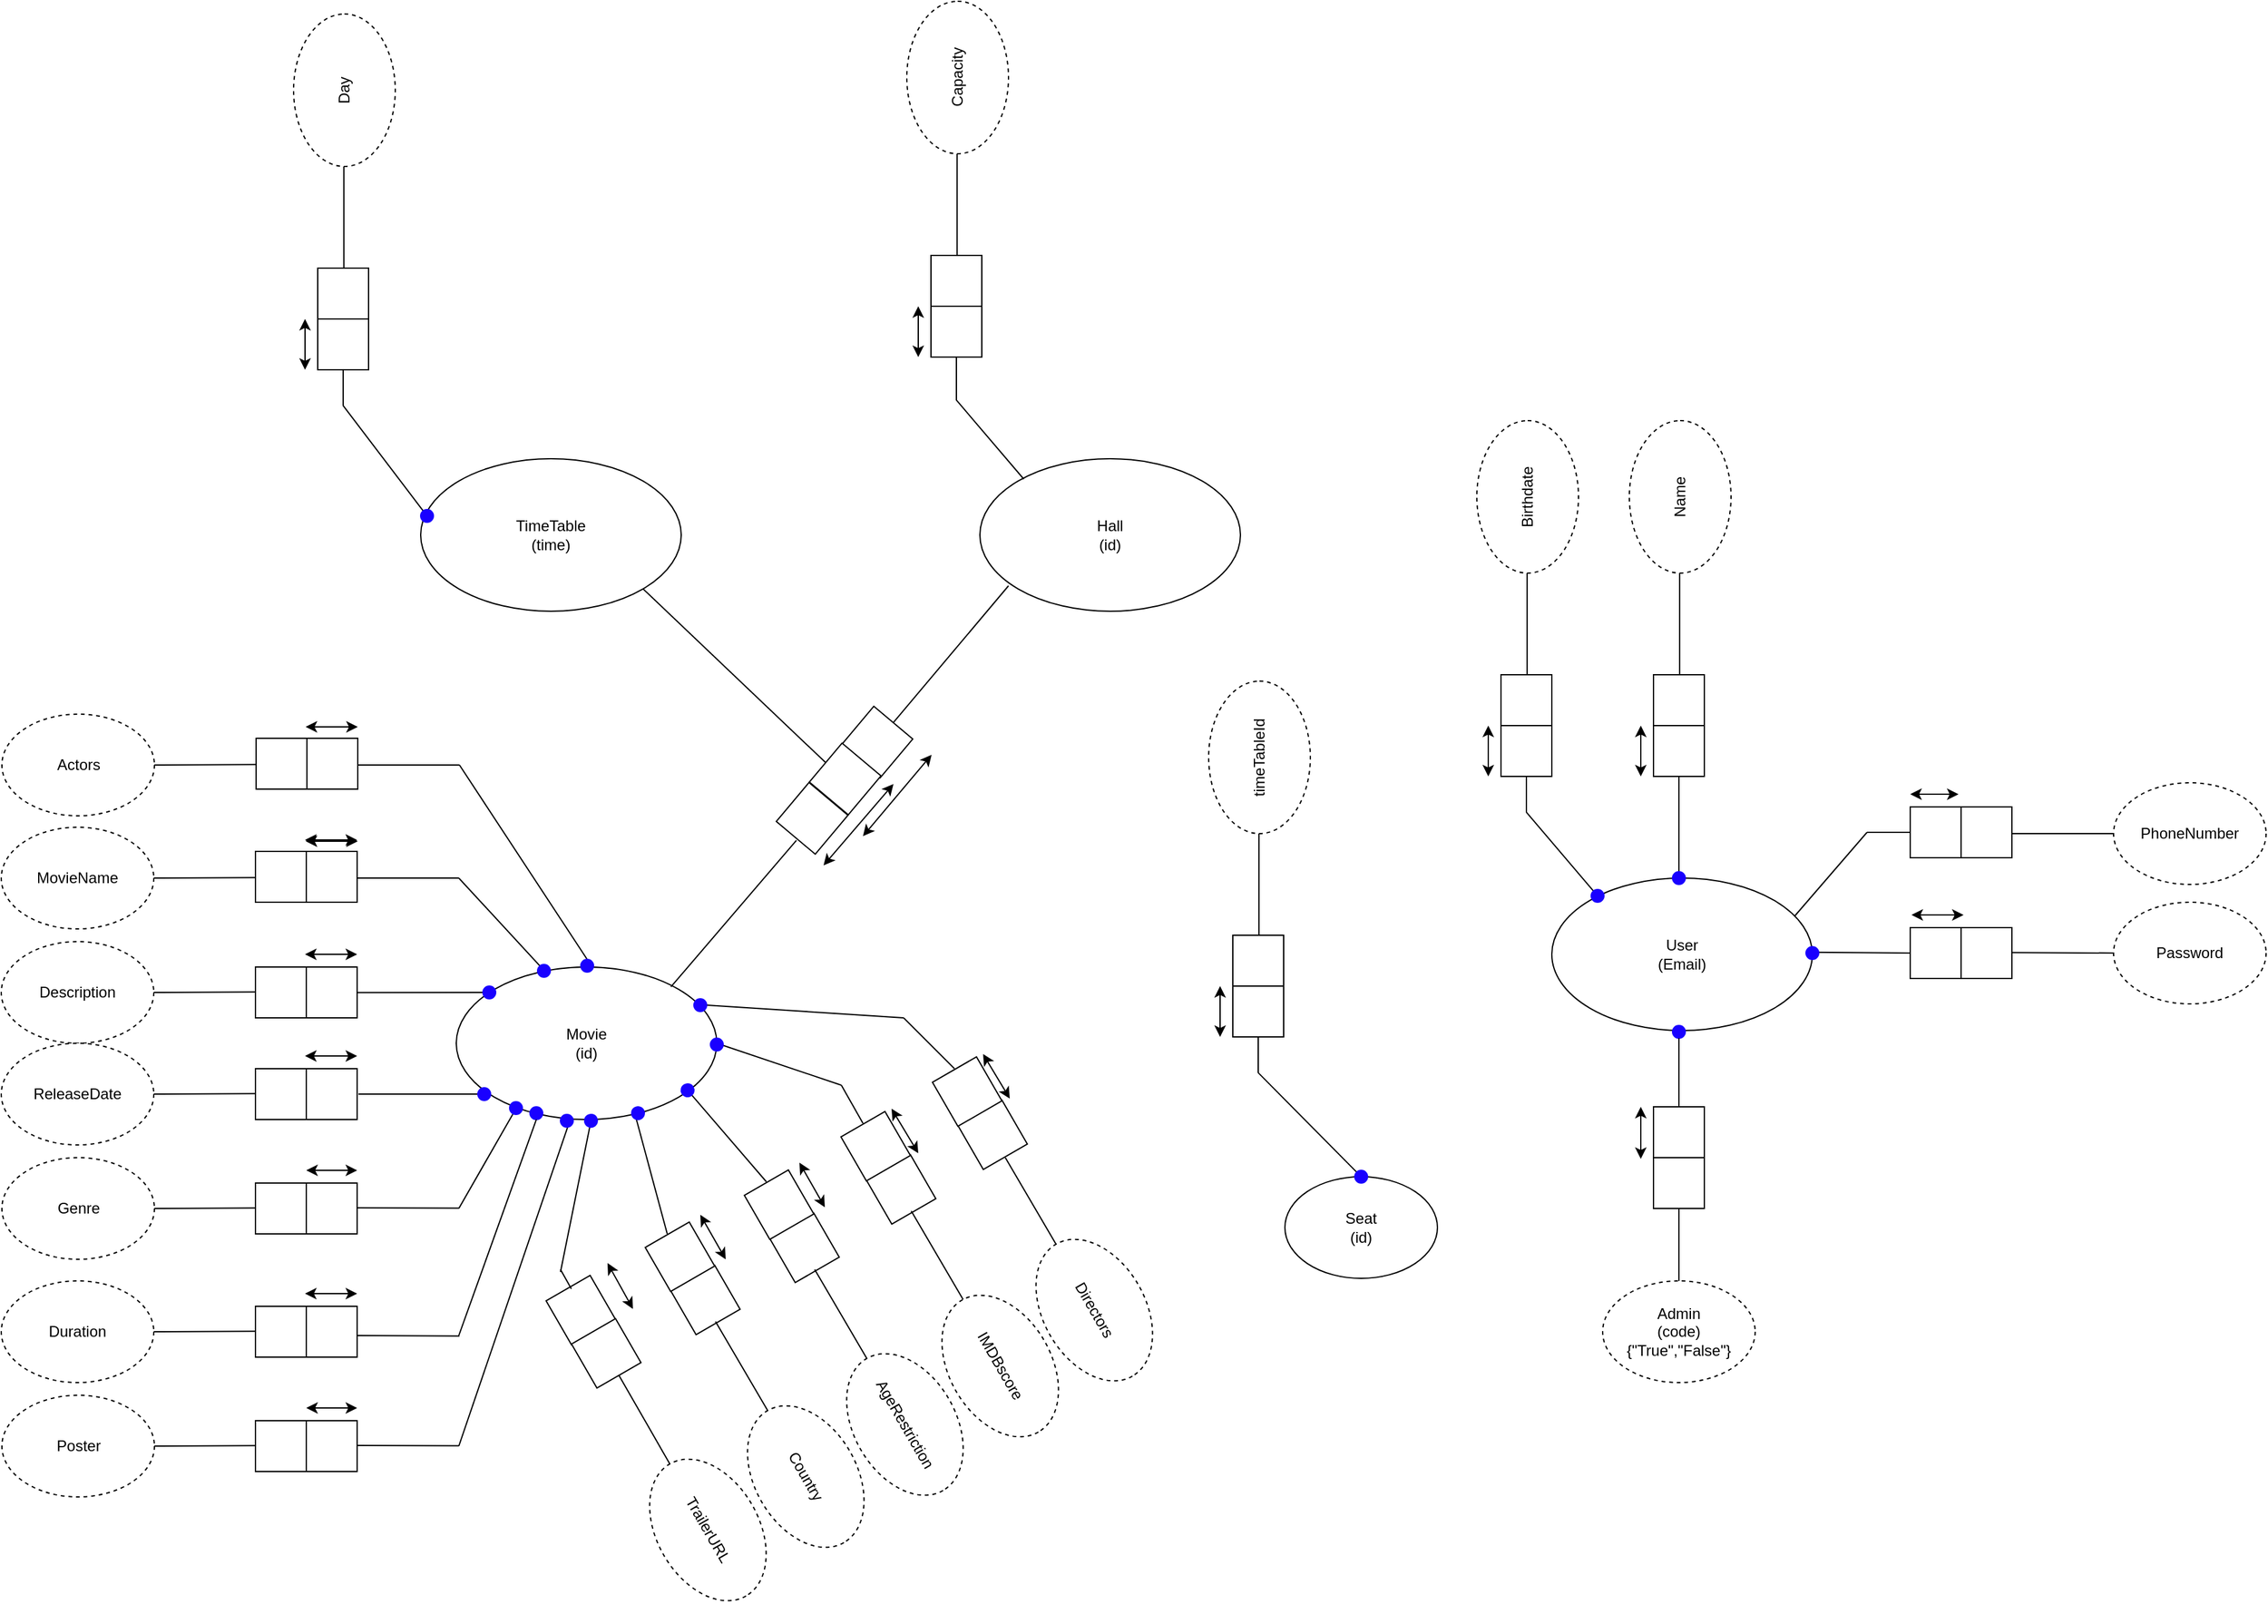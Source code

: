 <mxfile>
    <diagram id="iRuJoUfCndcfl9qR-i0W" name="Page-1">
        <mxGraphModel dx="2013" dy="2395" grid="1" gridSize="10" guides="1" tooltips="1" connect="1" arrows="1" fold="1" page="1" pageScale="1" pageWidth="827" pageHeight="1169" math="0" shadow="0">
            <root>
                <mxCell id="0"/>
                <mxCell id="1" parent="0"/>
                <mxCell id="mfv2O1PccH4M57eqfQ7O-268" value="Movie&lt;br&gt;(id)" style="ellipse;whiteSpace=wrap;html=1;" parent="1" vertex="1">
                    <mxGeometry x="128" y="440" width="205" height="120" as="geometry"/>
                </mxCell>
                <mxCell id="mfv2O1PccH4M57eqfQ7O-269" value="" style="endArrow=none;html=1;rounded=0;" parent="1" edge="1">
                    <mxGeometry width="50" height="50" relative="1" as="geometry">
                        <mxPoint x="130" y="629.81" as="sourcePoint"/>
                        <mxPoint x="50" y="629.47" as="targetPoint"/>
                    </mxGeometry>
                </mxCell>
                <mxCell id="mfv2O1PccH4M57eqfQ7O-270" value="" style="group" parent="1" vertex="1" connectable="0">
                    <mxGeometry x="-30" y="610" width="80" height="40" as="geometry"/>
                </mxCell>
                <mxCell id="mfv2O1PccH4M57eqfQ7O-271" value="" style="rounded=0;whiteSpace=wrap;html=1;" parent="mfv2O1PccH4M57eqfQ7O-270" vertex="1">
                    <mxGeometry width="40" height="40" as="geometry"/>
                </mxCell>
                <mxCell id="mfv2O1PccH4M57eqfQ7O-272" value="" style="rounded=0;whiteSpace=wrap;html=1;" parent="mfv2O1PccH4M57eqfQ7O-270" vertex="1">
                    <mxGeometry x="40" width="40" height="40" as="geometry"/>
                </mxCell>
                <mxCell id="mfv2O1PccH4M57eqfQ7O-274" value="" style="endArrow=none;html=1;rounded=0;" parent="1" edge="1">
                    <mxGeometry width="50" height="50" relative="1" as="geometry">
                        <mxPoint x="-30" y="629.58" as="sourcePoint"/>
                        <mxPoint x="-110" y="630" as="targetPoint"/>
                    </mxGeometry>
                </mxCell>
                <mxCell id="mfv2O1PccH4M57eqfQ7O-275" value="" style="endArrow=none;html=1;rounded=0;" parent="1" edge="1">
                    <mxGeometry width="50" height="50" relative="1" as="geometry">
                        <mxPoint x="130" y="370" as="sourcePoint"/>
                        <mxPoint x="50" y="370" as="targetPoint"/>
                    </mxGeometry>
                </mxCell>
                <mxCell id="mfv2O1PccH4M57eqfQ7O-276" value="" style="group" parent="1" vertex="1" connectable="0">
                    <mxGeometry x="-30" y="349" width="80" height="40" as="geometry"/>
                </mxCell>
                <mxCell id="mfv2O1PccH4M57eqfQ7O-277" value="" style="rounded=0;whiteSpace=wrap;html=1;" parent="mfv2O1PccH4M57eqfQ7O-276" vertex="1">
                    <mxGeometry width="40" height="40" as="geometry"/>
                </mxCell>
                <mxCell id="mfv2O1PccH4M57eqfQ7O-278" value="" style="rounded=0;whiteSpace=wrap;html=1;" parent="mfv2O1PccH4M57eqfQ7O-276" vertex="1">
                    <mxGeometry x="40" width="40" height="40" as="geometry"/>
                </mxCell>
                <mxCell id="mfv2O1PccH4M57eqfQ7O-279" value="MovieName" style="ellipse;whiteSpace=wrap;html=1;dashed=1;" parent="1" vertex="1">
                    <mxGeometry x="-230" y="330" width="120" height="80" as="geometry"/>
                </mxCell>
                <mxCell id="mfv2O1PccH4M57eqfQ7O-280" value="" style="endArrow=none;html=1;rounded=0;" parent="1" edge="1">
                    <mxGeometry width="50" height="50" relative="1" as="geometry">
                        <mxPoint x="-30" y="369.58" as="sourcePoint"/>
                        <mxPoint x="-110" y="370" as="targetPoint"/>
                    </mxGeometry>
                </mxCell>
                <mxCell id="mfv2O1PccH4M57eqfQ7O-281" value="" style="endArrow=none;html=1;rounded=0;startArrow=none;exitX=0.34;exitY=0.028;exitDx=0;exitDy=0;exitPerimeter=0;" parent="1" source="mfv2O1PccH4M57eqfQ7O-268" edge="1">
                    <mxGeometry width="50" height="50" relative="1" as="geometry">
                        <mxPoint x="195.725" y="451.222" as="sourcePoint"/>
                        <mxPoint x="130" y="370" as="targetPoint"/>
                    </mxGeometry>
                </mxCell>
                <mxCell id="mfv2O1PccH4M57eqfQ7O-282" value="" style="endArrow=classic;startArrow=classic;html=1;rounded=0;" parent="1" edge="1">
                    <mxGeometry width="50" height="50" relative="1" as="geometry">
                        <mxPoint x="9" y="340" as="sourcePoint"/>
                        <mxPoint x="50" y="340" as="targetPoint"/>
                    </mxGeometry>
                </mxCell>
                <mxCell id="mfv2O1PccH4M57eqfQ7O-283" value="" style="endArrow=classic;startArrow=classic;html=1;rounded=0;" parent="1" edge="1">
                    <mxGeometry width="50" height="50" relative="1" as="geometry">
                        <mxPoint x="10" y="600" as="sourcePoint"/>
                        <mxPoint x="50" y="600" as="targetPoint"/>
                    </mxGeometry>
                </mxCell>
                <mxCell id="mfv2O1PccH4M57eqfQ7O-324" value="" style="endArrow=none;html=1;rounded=0;entryX=0.228;entryY=0.932;entryDx=0;entryDy=0;entryPerimeter=0;" parent="1" target="mfv2O1PccH4M57eqfQ7O-268" edge="1">
                    <mxGeometry width="50" height="50" relative="1" as="geometry">
                        <mxPoint x="130" y="630" as="sourcePoint"/>
                        <mxPoint x="164" y="570" as="targetPoint"/>
                    </mxGeometry>
                </mxCell>
                <mxCell id="mfv2O1PccH4M57eqfQ7O-325" value="" style="ellipse;whiteSpace=wrap;html=1;fillColor=#1900FF;strokeColor=#1900FF;" parent="1" vertex="1">
                    <mxGeometry x="170" y="546" width="10" height="10" as="geometry"/>
                </mxCell>
                <mxCell id="mfv2O1PccH4M57eqfQ7O-326" value="" style="ellipse;whiteSpace=wrap;html=1;fillColor=#1900FF;strokeColor=#1900FF;" parent="1" vertex="1">
                    <mxGeometry x="192" y="438" width="10" height="10" as="geometry"/>
                </mxCell>
                <mxCell id="mfv2O1PccH4M57eqfQ7O-345" value="" style="group" parent="1" vertex="1" connectable="0">
                    <mxGeometry x="-30" y="440" width="80" height="40" as="geometry"/>
                </mxCell>
                <mxCell id="mfv2O1PccH4M57eqfQ7O-346" value="" style="rounded=0;whiteSpace=wrap;html=1;" parent="mfv2O1PccH4M57eqfQ7O-345" vertex="1">
                    <mxGeometry width="40" height="40" as="geometry"/>
                </mxCell>
                <mxCell id="mfv2O1PccH4M57eqfQ7O-347" value="" style="rounded=0;whiteSpace=wrap;html=1;" parent="mfv2O1PccH4M57eqfQ7O-345" vertex="1">
                    <mxGeometry x="40" width="40" height="40" as="geometry"/>
                </mxCell>
                <mxCell id="mfv2O1PccH4M57eqfQ7O-348" value="Description" style="ellipse;whiteSpace=wrap;html=1;dashed=1;" parent="1" vertex="1">
                    <mxGeometry x="-230" y="420" width="120" height="80" as="geometry"/>
                </mxCell>
                <mxCell id="mfv2O1PccH4M57eqfQ7O-349" value="" style="endArrow=none;html=1;rounded=0;" parent="1" edge="1">
                    <mxGeometry width="50" height="50" relative="1" as="geometry">
                        <mxPoint x="-30" y="459.58" as="sourcePoint"/>
                        <mxPoint x="-110" y="460" as="targetPoint"/>
                    </mxGeometry>
                </mxCell>
                <mxCell id="mfv2O1PccH4M57eqfQ7O-350" value="" style="endArrow=none;html=1;rounded=0;startArrow=none;" parent="1" edge="1">
                    <mxGeometry width="50" height="50" relative="1" as="geometry">
                        <mxPoint x="155" y="460" as="sourcePoint"/>
                        <mxPoint x="50" y="460.16" as="targetPoint"/>
                    </mxGeometry>
                </mxCell>
                <mxCell id="mfv2O1PccH4M57eqfQ7O-351" value="" style="endArrow=classic;startArrow=classic;html=1;rounded=0;" parent="1" edge="1">
                    <mxGeometry width="50" height="50" relative="1" as="geometry">
                        <mxPoint x="9" y="430" as="sourcePoint"/>
                        <mxPoint x="50" y="430" as="targetPoint"/>
                    </mxGeometry>
                </mxCell>
                <mxCell id="mfv2O1PccH4M57eqfQ7O-352" value="" style="ellipse;whiteSpace=wrap;html=1;fillColor=#1900FF;strokeColor=#1900FF;" parent="1" vertex="1">
                    <mxGeometry x="149" y="455" width="10" height="10" as="geometry"/>
                </mxCell>
                <mxCell id="mfv2O1PccH4M57eqfQ7O-353" value="" style="endArrow=none;html=1;rounded=0;exitX=0.111;exitY=0.833;exitDx=0;exitDy=0;exitPerimeter=0;" parent="1" source="mfv2O1PccH4M57eqfQ7O-268" edge="1">
                    <mxGeometry width="50" height="50" relative="1" as="geometry">
                        <mxPoint x="130" y="540" as="sourcePoint"/>
                        <mxPoint x="51" y="540" as="targetPoint"/>
                    </mxGeometry>
                </mxCell>
                <mxCell id="mfv2O1PccH4M57eqfQ7O-354" value="" style="group" parent="1" vertex="1" connectable="0">
                    <mxGeometry x="-30" y="520" width="80" height="40" as="geometry"/>
                </mxCell>
                <mxCell id="mfv2O1PccH4M57eqfQ7O-355" value="" style="rounded=0;whiteSpace=wrap;html=1;" parent="mfv2O1PccH4M57eqfQ7O-354" vertex="1">
                    <mxGeometry width="40" height="40" as="geometry"/>
                </mxCell>
                <mxCell id="mfv2O1PccH4M57eqfQ7O-356" value="" style="rounded=0;whiteSpace=wrap;html=1;" parent="mfv2O1PccH4M57eqfQ7O-354" vertex="1">
                    <mxGeometry x="40" width="40" height="40" as="geometry"/>
                </mxCell>
                <mxCell id="mfv2O1PccH4M57eqfQ7O-357" value="ReleaseDate" style="ellipse;whiteSpace=wrap;html=1;dashed=1;" parent="1" vertex="1">
                    <mxGeometry x="-230" y="500" width="120" height="80" as="geometry"/>
                </mxCell>
                <mxCell id="mfv2O1PccH4M57eqfQ7O-358" value="" style="endArrow=none;html=1;rounded=0;" parent="1" edge="1">
                    <mxGeometry width="50" height="50" relative="1" as="geometry">
                        <mxPoint x="-30" y="539.58" as="sourcePoint"/>
                        <mxPoint x="-110" y="540" as="targetPoint"/>
                    </mxGeometry>
                </mxCell>
                <mxCell id="mfv2O1PccH4M57eqfQ7O-360" value="" style="endArrow=classic;startArrow=classic;html=1;rounded=0;" parent="1" edge="1">
                    <mxGeometry width="50" height="50" relative="1" as="geometry">
                        <mxPoint x="9" y="510" as="sourcePoint"/>
                        <mxPoint x="50" y="510" as="targetPoint"/>
                    </mxGeometry>
                </mxCell>
                <mxCell id="mfv2O1PccH4M57eqfQ7O-361" value="" style="ellipse;whiteSpace=wrap;html=1;fillColor=#1900FF;strokeColor=#1900FF;" parent="1" vertex="1">
                    <mxGeometry x="145" y="535" width="10" height="10" as="geometry"/>
                </mxCell>
                <mxCell id="mfv2O1PccH4M57eqfQ7O-370" value="" style="group;rotation=-300;" parent="1" vertex="1" connectable="0">
                    <mxGeometry x="196" y="707" width="80" height="40" as="geometry"/>
                </mxCell>
                <mxCell id="mfv2O1PccH4M57eqfQ7O-371" value="" style="rounded=0;whiteSpace=wrap;html=1;rotation=-300;" parent="mfv2O1PccH4M57eqfQ7O-370" vertex="1">
                    <mxGeometry x="10" y="-17" width="40" height="40" as="geometry"/>
                </mxCell>
                <mxCell id="mfv2O1PccH4M57eqfQ7O-372" value="" style="rounded=0;whiteSpace=wrap;html=1;rotation=-300;" parent="mfv2O1PccH4M57eqfQ7O-370" vertex="1">
                    <mxGeometry x="30" y="17" width="40" height="40" as="geometry"/>
                </mxCell>
                <mxCell id="mfv2O1PccH4M57eqfQ7O-373" value="" style="group;rotation=-120;" parent="1" vertex="1" connectable="0">
                    <mxGeometry x="274" y="665" width="80" height="40" as="geometry"/>
                </mxCell>
                <mxCell id="mfv2O1PccH4M57eqfQ7O-374" value="" style="rounded=0;whiteSpace=wrap;html=1;rotation=-120;" parent="mfv2O1PccH4M57eqfQ7O-373" vertex="1">
                    <mxGeometry x="30" y="17" width="40" height="40" as="geometry"/>
                </mxCell>
                <mxCell id="mfv2O1PccH4M57eqfQ7O-375" value="" style="rounded=0;whiteSpace=wrap;html=1;rotation=-120;" parent="mfv2O1PccH4M57eqfQ7O-373" vertex="1">
                    <mxGeometry x="10" y="-17" width="40" height="40" as="geometry"/>
                </mxCell>
                <mxCell id="mfv2O1PccH4M57eqfQ7O-376" value="Country" style="ellipse;whiteSpace=wrap;html=1;dashed=1;rotation=-300;" parent="1" vertex="1">
                    <mxGeometry x="343" y="801" width="120" height="80" as="geometry"/>
                </mxCell>
                <mxCell id="mfv2O1PccH4M57eqfQ7O-377" value="TrailerURL" style="ellipse;whiteSpace=wrap;html=1;dashed=1;rotation=-300;" parent="1" vertex="1">
                    <mxGeometry x="266" y="843" width="120" height="80" as="geometry"/>
                </mxCell>
                <mxCell id="mfv2O1PccH4M57eqfQ7O-378" value="" style="endArrow=none;html=1;rounded=0;entryX=0;entryY=0.5;entryDx=0;entryDy=0;exitX=1;exitY=0.5;exitDx=0;exitDy=0;" parent="1" source="mfv2O1PccH4M57eqfQ7O-372" target="mfv2O1PccH4M57eqfQ7O-377" edge="1">
                    <mxGeometry width="50" height="50" relative="1" as="geometry">
                        <mxPoint x="264" y="756" as="sourcePoint"/>
                        <mxPoint x="246" y="824" as="targetPoint"/>
                    </mxGeometry>
                </mxCell>
                <mxCell id="mfv2O1PccH4M57eqfQ7O-379" value="" style="endArrow=none;html=1;rounded=0;entryX=0;entryY=0.5;entryDx=0;entryDy=0;exitX=1;exitY=0.5;exitDx=0;exitDy=0;" parent="1" edge="1">
                    <mxGeometry width="50" height="50" relative="1" as="geometry">
                        <mxPoint x="332" y="719" as="sourcePoint"/>
                        <mxPoint x="373" y="789" as="targetPoint"/>
                    </mxGeometry>
                </mxCell>
                <mxCell id="mfv2O1PccH4M57eqfQ7O-380" value="" style="group;rotation=-300;" parent="1" vertex="1" connectable="0">
                    <mxGeometry x="227" y="708" width="80" as="geometry"/>
                </mxCell>
                <mxCell id="mfv2O1PccH4M57eqfQ7O-381" value="" style="endArrow=classic;startArrow=classic;html=1;rounded=0;" parent="mfv2O1PccH4M57eqfQ7O-380" edge="1">
                    <mxGeometry width="50" height="50" relative="1" as="geometry">
                        <mxPoint x="20" y="-35" as="sourcePoint"/>
                        <mxPoint x="40" y="1" as="targetPoint"/>
                    </mxGeometry>
                </mxCell>
                <mxCell id="mfv2O1PccH4M57eqfQ7O-382" value="" style="endArrow=classic;startArrow=classic;html=1;rounded=0;" parent="1" edge="1">
                    <mxGeometry width="50" height="50" relative="1" as="geometry">
                        <mxPoint x="320" y="635" as="sourcePoint"/>
                        <mxPoint x="340" y="670" as="targetPoint"/>
                    </mxGeometry>
                </mxCell>
                <mxCell id="mfv2O1PccH4M57eqfQ7O-383" value="" style="group;rotation=-120;" parent="1" vertex="1" connectable="0">
                    <mxGeometry x="428" y="578" width="80" height="40" as="geometry"/>
                </mxCell>
                <mxCell id="mfv2O1PccH4M57eqfQ7O-384" value="" style="rounded=0;whiteSpace=wrap;html=1;rotation=-120;" parent="mfv2O1PccH4M57eqfQ7O-383" vertex="1">
                    <mxGeometry x="30" y="17" width="40" height="40" as="geometry"/>
                </mxCell>
                <mxCell id="mfv2O1PccH4M57eqfQ7O-385" value="" style="rounded=0;whiteSpace=wrap;html=1;rotation=-120;" parent="mfv2O1PccH4M57eqfQ7O-383" vertex="1">
                    <mxGeometry x="10" y="-17" width="40" height="40" as="geometry"/>
                </mxCell>
                <mxCell id="mfv2O1PccH4M57eqfQ7O-386" value="" style="endArrow=none;html=1;rounded=0;entryX=0;entryY=0.5;entryDx=0;entryDy=0;exitX=1;exitY=0.5;exitDx=0;exitDy=0;" parent="1" edge="1">
                    <mxGeometry width="50" height="50" relative="1" as="geometry">
                        <mxPoint x="486" y="632" as="sourcePoint"/>
                        <mxPoint x="527" y="702" as="targetPoint"/>
                    </mxGeometry>
                </mxCell>
                <mxCell id="mfv2O1PccH4M57eqfQ7O-387" value="" style="endArrow=classic;startArrow=classic;html=1;rounded=0;" parent="1" edge="1">
                    <mxGeometry width="50" height="50" relative="1" as="geometry">
                        <mxPoint x="470.5" y="551.5" as="sourcePoint"/>
                        <mxPoint x="491.5" y="586.5" as="targetPoint"/>
                    </mxGeometry>
                </mxCell>
                <mxCell id="mfv2O1PccH4M57eqfQ7O-388" value="IMDBscore" style="ellipse;whiteSpace=wrap;html=1;rotation=-300;dashed=1;" parent="1" vertex="1">
                    <mxGeometry x="496" y="714" width="120" height="80" as="geometry"/>
                </mxCell>
                <mxCell id="mfv2O1PccH4M57eqfQ7O-389" value="" style="endArrow=none;html=1;rounded=0;exitX=1;exitY=0;exitDx=0;exitDy=0;" parent="1" source="mfv2O1PccH4M57eqfQ7O-390" edge="1">
                    <mxGeometry width="50" height="50" relative="1" as="geometry">
                        <mxPoint x="246" y="569" as="sourcePoint"/>
                        <mxPoint x="294" y="650" as="targetPoint"/>
                    </mxGeometry>
                </mxCell>
                <mxCell id="mfv2O1PccH4M57eqfQ7O-390" value="" style="ellipse;whiteSpace=wrap;html=1;fillColor=#1900FF;strokeColor=#1900FF;rotation=-210;" parent="1" vertex="1">
                    <mxGeometry x="266" y="550" width="10" height="10" as="geometry"/>
                </mxCell>
                <mxCell id="mfv2O1PccH4M57eqfQ7O-395" value="" style="endArrow=none;html=1;rounded=0;startArrow=none;" parent="1" edge="1">
                    <mxGeometry width="50" height="50" relative="1" as="geometry">
                        <mxPoint x="234" y="561" as="sourcePoint"/>
                        <mxPoint x="210" y="680" as="targetPoint"/>
                    </mxGeometry>
                </mxCell>
                <mxCell id="mfv2O1PccH4M57eqfQ7O-396" value="" style="endArrow=none;html=1;rounded=0;" parent="1" edge="1">
                    <mxGeometry width="50" height="50" relative="1" as="geometry">
                        <mxPoint x="210" y="678" as="sourcePoint"/>
                        <mxPoint x="218.547" y="693.234" as="targetPoint"/>
                    </mxGeometry>
                </mxCell>
                <mxCell id="mfv2O1PccH4M57eqfQ7O-397" value="" style="ellipse;whiteSpace=wrap;html=1;fillColor=#1900FF;strokeColor=#1900FF;rotation=-210;" parent="1" vertex="1">
                    <mxGeometry x="229" y="556" width="10" height="10" as="geometry"/>
                </mxCell>
                <mxCell id="mfv2O1PccH4M57eqfQ7O-392" value="" style="endArrow=none;html=1;rounded=0;startArrow=none;exitX=1;exitY=0.5;exitDx=0;exitDy=0;" parent="1" source="mfv2O1PccH4M57eqfQ7O-268" edge="1">
                    <mxGeometry width="50" height="50" relative="1" as="geometry">
                        <mxPoint x="341.18" y="500.64" as="sourcePoint"/>
                        <mxPoint x="431" y="533" as="targetPoint"/>
                    </mxGeometry>
                </mxCell>
                <mxCell id="mfv2O1PccH4M57eqfQ7O-393" value="" style="endArrow=none;html=1;rounded=0;" parent="1" edge="1">
                    <mxGeometry width="50" height="50" relative="1" as="geometry">
                        <mxPoint x="431" y="533" as="sourcePoint"/>
                        <mxPoint x="448" y="563" as="targetPoint"/>
                    </mxGeometry>
                </mxCell>
                <mxCell id="mfv2O1PccH4M57eqfQ7O-289" value="" style="ellipse;whiteSpace=wrap;html=1;fillColor=#1900FF;strokeColor=#1900FF;rotation=-180;" parent="1" vertex="1">
                    <mxGeometry x="328" y="496" width="10" height="10" as="geometry"/>
                </mxCell>
                <mxCell id="mfv2O1PccH4M57eqfQ7O-401" value="" style="group;rotation=-120;" parent="1" vertex="1" connectable="0">
                    <mxGeometry x="352" y="624" width="80" height="40" as="geometry"/>
                </mxCell>
                <mxCell id="mfv2O1PccH4M57eqfQ7O-402" value="" style="rounded=0;whiteSpace=wrap;html=1;rotation=-120;" parent="mfv2O1PccH4M57eqfQ7O-401" vertex="1">
                    <mxGeometry x="30" y="17" width="40" height="40" as="geometry"/>
                </mxCell>
                <mxCell id="mfv2O1PccH4M57eqfQ7O-403" value="" style="rounded=0;whiteSpace=wrap;html=1;rotation=-120;" parent="mfv2O1PccH4M57eqfQ7O-401" vertex="1">
                    <mxGeometry x="10" y="-17" width="40" height="40" as="geometry"/>
                </mxCell>
                <mxCell id="mfv2O1PccH4M57eqfQ7O-404" value="AgeRestriction" style="ellipse;whiteSpace=wrap;html=1;dashed=1;rotation=-300;" parent="1" vertex="1">
                    <mxGeometry x="421" y="760" width="120" height="80" as="geometry"/>
                </mxCell>
                <mxCell id="mfv2O1PccH4M57eqfQ7O-405" value="" style="endArrow=none;html=1;rounded=0;entryX=0;entryY=0.5;entryDx=0;entryDy=0;exitX=1;exitY=0.5;exitDx=0;exitDy=0;" parent="1" edge="1">
                    <mxGeometry width="50" height="50" relative="1" as="geometry">
                        <mxPoint x="410" y="678" as="sourcePoint"/>
                        <mxPoint x="451" y="748" as="targetPoint"/>
                    </mxGeometry>
                </mxCell>
                <mxCell id="mfv2O1PccH4M57eqfQ7O-406" value="" style="endArrow=classic;startArrow=classic;html=1;rounded=0;" parent="1" edge="1">
                    <mxGeometry width="50" height="50" relative="1" as="geometry">
                        <mxPoint x="398" y="594" as="sourcePoint"/>
                        <mxPoint x="418" y="629" as="targetPoint"/>
                    </mxGeometry>
                </mxCell>
                <mxCell id="mfv2O1PccH4M57eqfQ7O-407" value="" style="endArrow=none;html=1;rounded=0;exitX=0.89;exitY=0.812;exitDx=0;exitDy=0;exitPerimeter=0;" parent="1" source="mfv2O1PccH4M57eqfQ7O-268" edge="1">
                    <mxGeometry width="50" height="50" relative="1" as="geometry">
                        <mxPoint x="324" y="528" as="sourcePoint"/>
                        <mxPoint x="372" y="609" as="targetPoint"/>
                    </mxGeometry>
                </mxCell>
                <mxCell id="mfv2O1PccH4M57eqfQ7O-408" value="" style="ellipse;whiteSpace=wrap;html=1;fillColor=#1900FF;strokeColor=#1900FF;rotation=-210;" parent="1" vertex="1">
                    <mxGeometry x="305" y="532" width="10" height="10" as="geometry"/>
                </mxCell>
                <mxCell id="mfv2O1PccH4M57eqfQ7O-420" value="TimeTable&lt;br&gt;(time)" style="ellipse;whiteSpace=wrap;html=1;" parent="1" vertex="1">
                    <mxGeometry x="100" y="40" width="205" height="120" as="geometry"/>
                </mxCell>
                <mxCell id="mfv2O1PccH4M57eqfQ7O-421" value="Hall&lt;br&gt;(id)" style="ellipse;whiteSpace=wrap;html=1;" parent="1" vertex="1">
                    <mxGeometry x="540" y="40" width="205" height="120" as="geometry"/>
                </mxCell>
                <mxCell id="38" value="User&lt;br&gt;(Email)" style="ellipse;whiteSpace=wrap;html=1;" parent="1" vertex="1">
                    <mxGeometry x="990" y="370" width="205" height="120" as="geometry"/>
                </mxCell>
                <mxCell id="39" value="" style="endArrow=none;html=1;rounded=0;entryX=0;entryY=0.5;entryDx=0;entryDy=0;" parent="1" target="41" edge="1">
                    <mxGeometry width="50" height="50" relative="1" as="geometry">
                        <mxPoint x="1195" y="428.41" as="sourcePoint"/>
                        <mxPoint x="1256" y="428.41" as="targetPoint"/>
                    </mxGeometry>
                </mxCell>
                <mxCell id="40" value="" style="group" parent="1" vertex="1" connectable="0">
                    <mxGeometry x="1272" y="409" width="80" height="40" as="geometry"/>
                </mxCell>
                <mxCell id="41" value="" style="rounded=0;whiteSpace=wrap;html=1;" parent="40" vertex="1">
                    <mxGeometry width="40" height="40" as="geometry"/>
                </mxCell>
                <mxCell id="42" value="" style="rounded=0;whiteSpace=wrap;html=1;" parent="40" vertex="1">
                    <mxGeometry x="40" width="40" height="40" as="geometry"/>
                </mxCell>
                <mxCell id="43" value="Password" style="ellipse;whiteSpace=wrap;html=1;dashed=1;" parent="1" vertex="1">
                    <mxGeometry x="1432" y="389" width="120" height="80" as="geometry"/>
                </mxCell>
                <mxCell id="44" value="" style="endArrow=none;html=1;rounded=0;" parent="1" edge="1">
                    <mxGeometry width="50" height="50" relative="1" as="geometry">
                        <mxPoint x="1352.0" y="428.58" as="sourcePoint"/>
                        <mxPoint x="1432.0" y="429" as="targetPoint"/>
                    </mxGeometry>
                </mxCell>
                <mxCell id="59" value="" style="endArrow=classic;startArrow=classic;html=1;rounded=0;" parent="1" edge="1">
                    <mxGeometry width="50" height="50" relative="1" as="geometry">
                        <mxPoint x="1273" y="399" as="sourcePoint"/>
                        <mxPoint x="1314" y="399" as="targetPoint"/>
                    </mxGeometry>
                </mxCell>
                <mxCell id="65" value="" style="ellipse;whiteSpace=wrap;html=1;fillColor=#1900FF;strokeColor=#1900FF;" parent="1" vertex="1">
                    <mxGeometry x="1190" y="424" width="10" height="10" as="geometry"/>
                </mxCell>
                <mxCell id="66" value="" style="group;rotation=-270;" parent="1" vertex="1" connectable="0">
                    <mxGeometry x="1050" y="570" width="80" height="40" as="geometry"/>
                </mxCell>
                <mxCell id="67" value="" style="rounded=0;whiteSpace=wrap;html=1;rotation=-270;" parent="66" vertex="1">
                    <mxGeometry x="20" y="-20" width="40" height="40" as="geometry"/>
                </mxCell>
                <mxCell id="68" value="" style="rounded=0;whiteSpace=wrap;html=1;rotation=-270;" parent="66" vertex="1">
                    <mxGeometry x="20" y="20" width="40" height="40" as="geometry"/>
                </mxCell>
                <mxCell id="69" value="" style="endArrow=none;html=1;rounded=0;entryX=1;entryY=0.5;entryDx=0;entryDy=0;" parent="1" target="68" edge="1">
                    <mxGeometry width="50" height="50" relative="1" as="geometry">
                        <mxPoint x="1090" y="690" as="sourcePoint"/>
                        <mxPoint x="1089.67" y="661" as="targetPoint"/>
                    </mxGeometry>
                </mxCell>
                <mxCell id="70" value="" style="endArrow=none;html=1;rounded=0;startArrow=none;" parent="1" source="146" edge="1">
                    <mxGeometry width="50" height="50" relative="1" as="geometry">
                        <mxPoint x="1090" y="550" as="sourcePoint"/>
                        <mxPoint x="1090" y="491" as="targetPoint"/>
                    </mxGeometry>
                </mxCell>
                <mxCell id="98" value="" style="endArrow=classic;startArrow=classic;html=1;rounded=0;" parent="1" edge="1">
                    <mxGeometry width="50" height="50" relative="1" as="geometry">
                        <mxPoint x="1060" y="591" as="sourcePoint"/>
                        <mxPoint x="1060" y="550" as="targetPoint"/>
                    </mxGeometry>
                </mxCell>
                <mxCell id="131" value="" style="group" parent="1" vertex="1" connectable="0">
                    <mxGeometry x="1181" y="295" width="371" height="105" as="geometry"/>
                </mxCell>
                <mxCell id="122" value="" style="group;rotation=180;" parent="131" vertex="1" connectable="0">
                    <mxGeometry x="91" y="19" width="80" height="40" as="geometry"/>
                </mxCell>
                <mxCell id="123" value="" style="rounded=0;whiteSpace=wrap;html=1;rotation=180;" parent="122" vertex="1">
                    <mxGeometry x="40" width="40" height="40" as="geometry"/>
                </mxCell>
                <mxCell id="124" value="" style="rounded=0;whiteSpace=wrap;html=1;rotation=180;" parent="122" vertex="1">
                    <mxGeometry width="40" height="40" as="geometry"/>
                </mxCell>
                <mxCell id="125" value="" style="endArrow=none;html=1;rounded=0;entryX=0;entryY=0.5;entryDx=0;entryDy=0;exitX=1;exitY=0.5;exitDx=0;exitDy=0;" parent="131" edge="1">
                    <mxGeometry width="50" height="50" relative="1" as="geometry">
                        <mxPoint x="171" y="40" as="sourcePoint"/>
                        <mxPoint x="251" y="40" as="targetPoint"/>
                    </mxGeometry>
                </mxCell>
                <mxCell id="126" value="" style="endArrow=classic;startArrow=classic;html=1;rounded=0;" parent="131" edge="1">
                    <mxGeometry width="50" height="50" relative="1" as="geometry">
                        <mxPoint x="91" y="9" as="sourcePoint"/>
                        <mxPoint x="129" y="9" as="targetPoint"/>
                    </mxGeometry>
                </mxCell>
                <mxCell id="127" value="PhoneNumber" style="ellipse;whiteSpace=wrap;html=1;rotation=0;dashed=1;" parent="131" vertex="1">
                    <mxGeometry x="251" width="120" height="80" as="geometry"/>
                </mxCell>
                <mxCell id="128" value="" style="endArrow=none;html=1;rounded=0;startArrow=none;endSize=0;" parent="131" edge="1">
                    <mxGeometry width="50" height="50" relative="1" as="geometry">
                        <mxPoint y="105" as="sourcePoint"/>
                        <mxPoint x="57" y="39" as="targetPoint"/>
                    </mxGeometry>
                </mxCell>
                <mxCell id="129" value="" style="endArrow=none;html=1;rounded=0;" parent="131" edge="1">
                    <mxGeometry width="50" height="50" relative="1" as="geometry">
                        <mxPoint x="57" y="39" as="sourcePoint"/>
                        <mxPoint x="91" y="39" as="targetPoint"/>
                    </mxGeometry>
                </mxCell>
                <mxCell id="48" value="" style="group;rotation=90;" parent="1" vertex="1" connectable="0">
                    <mxGeometry x="1050" y="230" width="80" height="40" as="geometry"/>
                </mxCell>
                <mxCell id="49" value="" style="rounded=0;whiteSpace=wrap;html=1;rotation=90;" parent="48" vertex="1">
                    <mxGeometry x="20" y="-20" width="40" height="40" as="geometry"/>
                </mxCell>
                <mxCell id="50" value="" style="rounded=0;whiteSpace=wrap;html=1;rotation=90;" parent="48" vertex="1">
                    <mxGeometry x="20" y="20" width="40" height="40" as="geometry"/>
                </mxCell>
                <mxCell id="51" value="Name" style="ellipse;whiteSpace=wrap;html=1;dashed=1;rotation=-90;" parent="1" vertex="1">
                    <mxGeometry x="1031" y="30" width="120" height="80" as="geometry"/>
                </mxCell>
                <mxCell id="54" value="" style="endArrow=none;html=1;rounded=0;entryX=0;entryY=0.5;entryDx=0;entryDy=0;exitX=1;exitY=0.5;exitDx=0;exitDy=0;" parent="1" edge="1">
                    <mxGeometry width="50" height="50" relative="1" as="geometry">
                        <mxPoint x="1090.58" y="210" as="sourcePoint"/>
                        <mxPoint x="1090.58" y="130" as="targetPoint"/>
                    </mxGeometry>
                </mxCell>
                <mxCell id="64" value="" style="endArrow=classic;startArrow=classic;html=1;rounded=0;" parent="1" edge="1">
                    <mxGeometry width="50" height="50" relative="1" as="geometry">
                        <mxPoint x="1060" y="290" as="sourcePoint"/>
                        <mxPoint x="1060" y="250" as="targetPoint"/>
                    </mxGeometry>
                </mxCell>
                <mxCell id="87" value="" style="group;rotation=90;" parent="1" vertex="1" connectable="0">
                    <mxGeometry x="930" y="230" width="80" height="40" as="geometry"/>
                </mxCell>
                <mxCell id="88" value="" style="rounded=0;whiteSpace=wrap;html=1;rotation=90;" parent="87" vertex="1">
                    <mxGeometry x="20" y="-20" width="40" height="40" as="geometry"/>
                </mxCell>
                <mxCell id="89" value="" style="rounded=0;whiteSpace=wrap;html=1;rotation=90;" parent="87" vertex="1">
                    <mxGeometry x="20" y="20" width="40" height="40" as="geometry"/>
                </mxCell>
                <mxCell id="90" value="" style="endArrow=none;html=1;rounded=0;entryX=0;entryY=0.5;entryDx=0;entryDy=0;exitX=1;exitY=0.5;exitDx=0;exitDy=0;" parent="1" edge="1">
                    <mxGeometry width="50" height="50" relative="1" as="geometry">
                        <mxPoint x="970.58" y="210" as="sourcePoint"/>
                        <mxPoint x="970.58" y="130" as="targetPoint"/>
                    </mxGeometry>
                </mxCell>
                <mxCell id="91" value="" style="endArrow=classic;startArrow=classic;html=1;rounded=0;" parent="1" edge="1">
                    <mxGeometry width="50" height="50" relative="1" as="geometry">
                        <mxPoint x="940" y="290" as="sourcePoint"/>
                        <mxPoint x="940" y="250" as="targetPoint"/>
                    </mxGeometry>
                </mxCell>
                <mxCell id="92" value="Birthdate" style="ellipse;whiteSpace=wrap;html=1;rotation=-90;dashed=1;" parent="1" vertex="1">
                    <mxGeometry x="911" y="30" width="120" height="80" as="geometry"/>
                </mxCell>
                <mxCell id="99" value="" style="endArrow=none;html=1;rounded=0;" parent="1" edge="1">
                    <mxGeometry width="50" height="50" relative="1" as="geometry">
                        <mxPoint x="1090" y="370" as="sourcePoint"/>
                        <mxPoint x="1090" y="290" as="targetPoint"/>
                    </mxGeometry>
                </mxCell>
                <mxCell id="100" value="" style="ellipse;whiteSpace=wrap;html=1;fillColor=#1900FF;strokeColor=#1900FF;" parent="1" vertex="1">
                    <mxGeometry x="1085" y="365" width="10" height="10" as="geometry"/>
                </mxCell>
                <mxCell id="101" value="" style="group" parent="1" vertex="1" connectable="0">
                    <mxGeometry x="970" y="290" width="50" height="80" as="geometry"/>
                </mxCell>
                <mxCell id="102" value="" style="endArrow=none;html=1;rounded=0;startArrow=none;" parent="101" source="142" edge="1">
                    <mxGeometry width="50" height="50" relative="1" as="geometry">
                        <mxPoint x="50" y="80" as="sourcePoint"/>
                        <mxPoint y="28.183" as="targetPoint"/>
                    </mxGeometry>
                </mxCell>
                <mxCell id="103" value="" style="endArrow=none;html=1;rounded=0;" parent="101" edge="1">
                    <mxGeometry width="50" height="50" relative="1" as="geometry">
                        <mxPoint y="28.333" as="sourcePoint"/>
                        <mxPoint as="targetPoint"/>
                    </mxGeometry>
                </mxCell>
                <mxCell id="mfv2O1PccH4M57eqfQ7O-429" value="" style="group;rotation=90;" parent="1" vertex="1" connectable="0">
                    <mxGeometry x="481.5" y="-100" width="80" height="40" as="geometry"/>
                </mxCell>
                <mxCell id="mfv2O1PccH4M57eqfQ7O-430" value="" style="rounded=0;whiteSpace=wrap;html=1;rotation=90;" parent="mfv2O1PccH4M57eqfQ7O-429" vertex="1">
                    <mxGeometry x="20" y="-20" width="40" height="40" as="geometry"/>
                </mxCell>
                <mxCell id="mfv2O1PccH4M57eqfQ7O-431" value="" style="rounded=0;whiteSpace=wrap;html=1;rotation=90;" parent="mfv2O1PccH4M57eqfQ7O-429" vertex="1">
                    <mxGeometry x="20" y="20" width="40" height="40" as="geometry"/>
                </mxCell>
                <mxCell id="mfv2O1PccH4M57eqfQ7O-432" value="" style="endArrow=none;html=1;rounded=0;entryX=0;entryY=0.5;entryDx=0;entryDy=0;exitX=1;exitY=0.5;exitDx=0;exitDy=0;" parent="1" edge="1">
                    <mxGeometry width="50" height="50" relative="1" as="geometry">
                        <mxPoint x="522.08" y="-120" as="sourcePoint"/>
                        <mxPoint x="522.08" y="-200" as="targetPoint"/>
                    </mxGeometry>
                </mxCell>
                <mxCell id="mfv2O1PccH4M57eqfQ7O-433" value="" style="endArrow=classic;startArrow=classic;html=1;rounded=0;" parent="1" edge="1">
                    <mxGeometry width="50" height="50" relative="1" as="geometry">
                        <mxPoint x="491.5" y="-40" as="sourcePoint"/>
                        <mxPoint x="491.5" y="-80" as="targetPoint"/>
                    </mxGeometry>
                </mxCell>
                <mxCell id="mfv2O1PccH4M57eqfQ7O-434" value="Capacity" style="ellipse;whiteSpace=wrap;html=1;rotation=-90;dashed=1;" parent="1" vertex="1">
                    <mxGeometry x="462.5" y="-300" width="120" height="80" as="geometry"/>
                </mxCell>
                <mxCell id="mfv2O1PccH4M57eqfQ7O-435" value="" style="endArrow=none;html=1;rounded=0;startArrow=none;" parent="1" edge="1">
                    <mxGeometry width="50" height="50" relative="1" as="geometry">
                        <mxPoint x="574.5" y="56" as="sourcePoint"/>
                        <mxPoint x="521.5" y="-6.18" as="targetPoint"/>
                    </mxGeometry>
                </mxCell>
                <mxCell id="mfv2O1PccH4M57eqfQ7O-436" value="" style="endArrow=none;html=1;rounded=0;" parent="1" edge="1">
                    <mxGeometry width="50" height="50" relative="1" as="geometry">
                        <mxPoint x="521.5" y="-6" as="sourcePoint"/>
                        <mxPoint x="521.5" y="-40" as="targetPoint"/>
                    </mxGeometry>
                </mxCell>
                <mxCell id="mfv2O1PccH4M57eqfQ7O-447" value="Seat&lt;br&gt;(id)" style="ellipse;whiteSpace=wrap;html=1;rotation=0;" parent="1" vertex="1">
                    <mxGeometry x="780" y="605" width="120" height="80" as="geometry"/>
                </mxCell>
                <mxCell id="mfv2O1PccH4M57eqfQ7O-448" value="" style="endArrow=none;html=1;rounded=0;entryX=0;entryY=0.5;entryDx=0;entryDy=0;" parent="1" target="mfv2O1PccH4M57eqfQ7O-466" edge="1">
                    <mxGeometry width="50" height="50" relative="1" as="geometry">
                        <mxPoint x="562.5" y="140" as="sourcePoint"/>
                        <mxPoint x="482.5" y="140" as="targetPoint"/>
                    </mxGeometry>
                </mxCell>
                <mxCell id="mfv2O1PccH4M57eqfQ7O-469" value="" style="group;rotation=-230;" parent="1" vertex="1" connectable="0">
                    <mxGeometry x="380" y="270" width="121" height="60" as="geometry"/>
                </mxCell>
                <mxCell id="mfv2O1PccH4M57eqfQ7O-466" value="" style="rounded=0;whiteSpace=wrap;html=1;container=0;rotation=-230;" parent="mfv2O1PccH4M57eqfQ7O-469" vertex="1">
                    <mxGeometry x="59" y="-27" width="40" height="40" as="geometry"/>
                </mxCell>
                <mxCell id="mfv2O1PccH4M57eqfQ7O-456" value="" style="endArrow=classic;startArrow=classic;html=1;rounded=0;" parent="mfv2O1PccH4M57eqfQ7O-469" edge="1">
                    <mxGeometry width="50" height="50" relative="1" as="geometry">
                        <mxPoint x="92" y="26" as="sourcePoint"/>
                        <mxPoint x="37" y="90" as="targetPoint"/>
                    </mxGeometry>
                </mxCell>
                <mxCell id="mfv2O1PccH4M57eqfQ7O-467" value="" style="endArrow=classic;startArrow=classic;html=1;rounded=0;" parent="mfv2O1PccH4M57eqfQ7O-469" edge="1">
                    <mxGeometry width="50" height="50" relative="1" as="geometry">
                        <mxPoint x="122" y="3" as="sourcePoint"/>
                        <mxPoint x="68" y="67" as="targetPoint"/>
                    </mxGeometry>
                </mxCell>
                <mxCell id="mfv2O1PccH4M57eqfQ7O-452" value="" style="rounded=0;whiteSpace=wrap;html=1;container=0;rotation=-230;" parent="mfv2O1PccH4M57eqfQ7O-469" vertex="1">
                    <mxGeometry x="34" y="2" width="40" height="40" as="geometry"/>
                </mxCell>
                <mxCell id="mfv2O1PccH4M57eqfQ7O-453" value="" style="rounded=0;whiteSpace=wrap;html=1;container=0;rotation=-230;" parent="mfv2O1PccH4M57eqfQ7O-469" vertex="1">
                    <mxGeometry x="8" y="33" width="40" height="40" as="geometry"/>
                </mxCell>
                <mxCell id="mfv2O1PccH4M57eqfQ7O-470" value="" style="endArrow=none;html=1;rounded=0;entryX=0.824;entryY=0.13;entryDx=0;entryDy=0;entryPerimeter=0;" parent="1" target="mfv2O1PccH4M57eqfQ7O-268" edge="1">
                    <mxGeometry width="50" height="50" relative="1" as="geometry">
                        <mxPoint x="395.64" y="340.32" as="sourcePoint"/>
                        <mxPoint x="300" y="450" as="targetPoint"/>
                    </mxGeometry>
                </mxCell>
                <mxCell id="mfv2O1PccH4M57eqfQ7O-471" value="" style="endArrow=none;html=1;rounded=0;entryX=1;entryY=1;entryDx=0;entryDy=0;exitX=0.5;exitY=1;exitDx=0;exitDy=0;" parent="1" source="mfv2O1PccH4M57eqfQ7O-452" target="mfv2O1PccH4M57eqfQ7O-420" edge="1">
                    <mxGeometry width="50" height="50" relative="1" as="geometry">
                        <mxPoint x="300" y="190" as="sourcePoint"/>
                        <mxPoint x="350" y="140" as="targetPoint"/>
                    </mxGeometry>
                </mxCell>
                <mxCell id="142" value="" style="ellipse;whiteSpace=wrap;html=1;fillColor=#1900FF;strokeColor=#1900FF;" parent="1" vertex="1">
                    <mxGeometry x="1021" y="379" width="10" height="10" as="geometry"/>
                </mxCell>
                <mxCell id="145" value="Admin&lt;br&gt;(code)&lt;br&gt;{&quot;True&quot;,&quot;False&quot;}" style="ellipse;whiteSpace=wrap;html=1;dashed=1;" parent="1" vertex="1">
                    <mxGeometry x="1030" y="687" width="120" height="80" as="geometry"/>
                </mxCell>
                <mxCell id="146" value="" style="ellipse;whiteSpace=wrap;html=1;fillColor=#1900FF;strokeColor=#1900FF;" parent="1" vertex="1">
                    <mxGeometry x="1085" y="486" width="10" height="10" as="geometry"/>
                </mxCell>
                <mxCell id="147" value="" style="endArrow=none;html=1;rounded=0;" parent="1" target="146" edge="1">
                    <mxGeometry width="50" height="50" relative="1" as="geometry">
                        <mxPoint x="1090" y="550" as="sourcePoint"/>
                        <mxPoint x="1090" y="491" as="targetPoint"/>
                    </mxGeometry>
                </mxCell>
                <mxCell id="148" value="" style="endArrow=none;html=1;rounded=0;" edge="1" parent="1">
                    <mxGeometry width="50" height="50" relative="1" as="geometry">
                        <mxPoint x="130.5" y="281" as="sourcePoint"/>
                        <mxPoint x="50.5" y="281" as="targetPoint"/>
                    </mxGeometry>
                </mxCell>
                <mxCell id="149" value="" style="group" vertex="1" connectable="0" parent="1">
                    <mxGeometry x="-29.5" y="260" width="80" height="40" as="geometry"/>
                </mxCell>
                <mxCell id="150" value="" style="rounded=0;whiteSpace=wrap;html=1;" vertex="1" parent="149">
                    <mxGeometry width="40" height="40" as="geometry"/>
                </mxCell>
                <mxCell id="151" value="" style="rounded=0;whiteSpace=wrap;html=1;" vertex="1" parent="149">
                    <mxGeometry x="40" width="40" height="40" as="geometry"/>
                </mxCell>
                <mxCell id="152" value="Actors" style="ellipse;whiteSpace=wrap;html=1;dashed=1;" vertex="1" parent="1">
                    <mxGeometry x="-229.5" y="241" width="120" height="80" as="geometry"/>
                </mxCell>
                <mxCell id="153" value="" style="endArrow=none;html=1;rounded=0;" edge="1" parent="1">
                    <mxGeometry width="50" height="50" relative="1" as="geometry">
                        <mxPoint x="-29.5" y="280.58" as="sourcePoint"/>
                        <mxPoint x="-109.5" y="281" as="targetPoint"/>
                    </mxGeometry>
                </mxCell>
                <mxCell id="154" value="" style="endArrow=none;html=1;rounded=0;startArrow=none;exitX=0.5;exitY=0;exitDx=0;exitDy=0;" edge="1" parent="1" source="156">
                    <mxGeometry width="50" height="50" relative="1" as="geometry">
                        <mxPoint x="198.2" y="354.36" as="sourcePoint"/>
                        <mxPoint x="130.5" y="281" as="targetPoint"/>
                    </mxGeometry>
                </mxCell>
                <mxCell id="155" value="" style="endArrow=classic;startArrow=classic;html=1;rounded=0;" edge="1" parent="1">
                    <mxGeometry width="50" height="50" relative="1" as="geometry">
                        <mxPoint x="9.5" y="251" as="sourcePoint"/>
                        <mxPoint x="50.5" y="251" as="targetPoint"/>
                    </mxGeometry>
                </mxCell>
                <mxCell id="157" value="" style="endArrow=classic;startArrow=classic;html=1;rounded=0;" edge="1" parent="1">
                    <mxGeometry width="50" height="50" relative="1" as="geometry">
                        <mxPoint x="9.5" y="341" as="sourcePoint"/>
                        <mxPoint x="50.5" y="341" as="targetPoint"/>
                    </mxGeometry>
                </mxCell>
                <mxCell id="156" value="" style="ellipse;whiteSpace=wrap;html=1;fillColor=#1900FF;strokeColor=#1900FF;" vertex="1" parent="1">
                    <mxGeometry x="226" y="434" width="10" height="10" as="geometry"/>
                </mxCell>
                <mxCell id="162" value="" style="group;rotation=-120;" vertex="1" connectable="0" parent="1">
                    <mxGeometry x="500" y="535" width="80" height="40" as="geometry"/>
                </mxCell>
                <mxCell id="163" value="" style="rounded=0;whiteSpace=wrap;html=1;rotation=-120;" vertex="1" parent="162">
                    <mxGeometry x="30" y="17" width="40" height="40" as="geometry"/>
                </mxCell>
                <mxCell id="164" value="" style="rounded=0;whiteSpace=wrap;html=1;rotation=-120;" vertex="1" parent="162">
                    <mxGeometry x="10" y="-17" width="40" height="40" as="geometry"/>
                </mxCell>
                <mxCell id="165" value="" style="endArrow=none;html=1;rounded=0;entryX=0;entryY=0.5;entryDx=0;entryDy=0;exitX=1;exitY=0.5;exitDx=0;exitDy=0;" edge="1" parent="1">
                    <mxGeometry width="50" height="50" relative="1" as="geometry">
                        <mxPoint x="560" y="590" as="sourcePoint"/>
                        <mxPoint x="601" y="660" as="targetPoint"/>
                    </mxGeometry>
                </mxCell>
                <mxCell id="166" value="" style="endArrow=classic;startArrow=classic;html=1;rounded=0;" edge="1" parent="1">
                    <mxGeometry width="50" height="50" relative="1" as="geometry">
                        <mxPoint x="542.5" y="508.5" as="sourcePoint"/>
                        <mxPoint x="563.5" y="543.5" as="targetPoint"/>
                    </mxGeometry>
                </mxCell>
                <mxCell id="167" value="" style="endArrow=none;html=1;rounded=0;" edge="1" parent="1">
                    <mxGeometry width="50" height="50" relative="1" as="geometry">
                        <mxPoint x="480" y="480" as="sourcePoint"/>
                        <mxPoint x="520" y="520" as="targetPoint"/>
                    </mxGeometry>
                </mxCell>
                <mxCell id="168" value="Directors" style="ellipse;whiteSpace=wrap;html=1;rotation=-300;dashed=1;" vertex="1" parent="1">
                    <mxGeometry x="570" y="670" width="120" height="80" as="geometry"/>
                </mxCell>
                <mxCell id="170" value="" style="endArrow=none;html=1;rounded=0;startArrow=none;exitX=0;exitY=0.5;exitDx=0;exitDy=0;" edge="1" parent="1" source="171">
                    <mxGeometry width="50" height="50" relative="1" as="geometry">
                        <mxPoint x="365.0" y="447" as="sourcePoint"/>
                        <mxPoint x="480" y="480" as="targetPoint"/>
                    </mxGeometry>
                </mxCell>
                <mxCell id="171" value="" style="ellipse;whiteSpace=wrap;html=1;fillColor=#1900FF;strokeColor=#1900FF;rotation=-180;" vertex="1" parent="1">
                    <mxGeometry x="315" y="465" width="10" height="10" as="geometry"/>
                </mxCell>
                <mxCell id="172" value="Genre" style="ellipse;whiteSpace=wrap;html=1;dashed=1;" vertex="1" parent="1">
                    <mxGeometry x="-229.5" y="590" width="120" height="80" as="geometry"/>
                </mxCell>
                <mxCell id="173" value="" style="endArrow=none;html=1;rounded=0;" edge="1" parent="1">
                    <mxGeometry width="50" height="50" relative="1" as="geometry">
                        <mxPoint x="130" y="816.81" as="sourcePoint"/>
                        <mxPoint x="50" y="816.47" as="targetPoint"/>
                    </mxGeometry>
                </mxCell>
                <mxCell id="174" value="" style="group" vertex="1" connectable="0" parent="1">
                    <mxGeometry x="-30" y="797" width="80" height="40" as="geometry"/>
                </mxCell>
                <mxCell id="175" value="" style="rounded=0;whiteSpace=wrap;html=1;" vertex="1" parent="174">
                    <mxGeometry width="40" height="40" as="geometry"/>
                </mxCell>
                <mxCell id="176" value="" style="rounded=0;whiteSpace=wrap;html=1;" vertex="1" parent="174">
                    <mxGeometry x="40" width="40" height="40" as="geometry"/>
                </mxCell>
                <mxCell id="177" value="" style="endArrow=none;html=1;rounded=0;" edge="1" parent="1">
                    <mxGeometry width="50" height="50" relative="1" as="geometry">
                        <mxPoint x="-30" y="816.58" as="sourcePoint"/>
                        <mxPoint x="-110" y="817" as="targetPoint"/>
                    </mxGeometry>
                </mxCell>
                <mxCell id="178" value="" style="endArrow=classic;startArrow=classic;html=1;rounded=0;" edge="1" parent="1">
                    <mxGeometry width="50" height="50" relative="1" as="geometry">
                        <mxPoint x="10" y="787" as="sourcePoint"/>
                        <mxPoint x="50" y="787" as="targetPoint"/>
                    </mxGeometry>
                </mxCell>
                <mxCell id="179" value="" style="endArrow=none;html=1;rounded=0;entryX=1;entryY=0;entryDx=0;entryDy=0;" edge="1" parent="1" target="180">
                    <mxGeometry width="50" height="50" relative="1" as="geometry">
                        <mxPoint x="130" y="817" as="sourcePoint"/>
                        <mxPoint x="197.7" y="743.64" as="targetPoint"/>
                    </mxGeometry>
                </mxCell>
                <mxCell id="180" value="" style="ellipse;whiteSpace=wrap;html=1;fillColor=#1900FF;strokeColor=#1900FF;" vertex="1" parent="1">
                    <mxGeometry x="210" y="556" width="10" height="10" as="geometry"/>
                </mxCell>
                <mxCell id="182" value="" style="group" vertex="1" connectable="0" parent="1">
                    <mxGeometry x="-30" y="707" width="80" height="40" as="geometry"/>
                </mxCell>
                <mxCell id="183" value="" style="rounded=0;whiteSpace=wrap;html=1;" vertex="1" parent="182">
                    <mxGeometry width="40" height="40" as="geometry"/>
                </mxCell>
                <mxCell id="184" value="" style="rounded=0;whiteSpace=wrap;html=1;" vertex="1" parent="182">
                    <mxGeometry x="40" width="40" height="40" as="geometry"/>
                </mxCell>
                <mxCell id="185" value="Duration" style="ellipse;whiteSpace=wrap;html=1;dashed=1;" vertex="1" parent="1">
                    <mxGeometry x="-230" y="687" width="120" height="80" as="geometry"/>
                </mxCell>
                <mxCell id="186" value="" style="endArrow=none;html=1;rounded=0;" edge="1" parent="1">
                    <mxGeometry width="50" height="50" relative="1" as="geometry">
                        <mxPoint x="-30" y="726.58" as="sourcePoint"/>
                        <mxPoint x="-110" y="727" as="targetPoint"/>
                    </mxGeometry>
                </mxCell>
                <mxCell id="187" value="" style="endArrow=classic;startArrow=classic;html=1;rounded=0;" edge="1" parent="1">
                    <mxGeometry width="50" height="50" relative="1" as="geometry">
                        <mxPoint x="9.0" y="697" as="sourcePoint"/>
                        <mxPoint x="50" y="697" as="targetPoint"/>
                    </mxGeometry>
                </mxCell>
                <mxCell id="188" value="" style="ellipse;whiteSpace=wrap;html=1;fillColor=#1900FF;strokeColor=#1900FF;" vertex="1" parent="1">
                    <mxGeometry x="186" y="550" width="10" height="10" as="geometry"/>
                </mxCell>
                <mxCell id="189" value="Poster" style="ellipse;whiteSpace=wrap;html=1;dashed=1;" vertex="1" parent="1">
                    <mxGeometry x="-229.5" y="777" width="120" height="80" as="geometry"/>
                </mxCell>
                <mxCell id="190" value="" style="endArrow=none;html=1;rounded=0;" edge="1" parent="1">
                    <mxGeometry width="50" height="50" relative="1" as="geometry">
                        <mxPoint x="130.5" y="730.34" as="sourcePoint"/>
                        <mxPoint x="50.5" y="730" as="targetPoint"/>
                    </mxGeometry>
                </mxCell>
                <mxCell id="191" value="" style="endArrow=none;html=1;rounded=0;entryX=0.5;entryY=1;entryDx=0;entryDy=0;" edge="1" parent="1" target="188">
                    <mxGeometry width="50" height="50" relative="1" as="geometry">
                        <mxPoint x="130" y="730" as="sourcePoint"/>
                        <mxPoint x="186" y="635.84" as="targetPoint"/>
                    </mxGeometry>
                </mxCell>
                <mxCell id="198" value="" style="group;rotation=90;" vertex="1" connectable="0" parent="1">
                    <mxGeometry x="719" y="435" width="80" height="40" as="geometry"/>
                </mxCell>
                <mxCell id="199" value="" style="rounded=0;whiteSpace=wrap;html=1;rotation=90;" vertex="1" parent="198">
                    <mxGeometry x="20" y="-20" width="40" height="40" as="geometry"/>
                </mxCell>
                <mxCell id="200" value="" style="rounded=0;whiteSpace=wrap;html=1;rotation=90;" vertex="1" parent="198">
                    <mxGeometry x="20" y="20" width="40" height="40" as="geometry"/>
                </mxCell>
                <mxCell id="201" value="" style="endArrow=none;html=1;rounded=0;entryX=0;entryY=0.5;entryDx=0;entryDy=0;exitX=1;exitY=0.5;exitDx=0;exitDy=0;" edge="1" parent="1">
                    <mxGeometry width="50" height="50" relative="1" as="geometry">
                        <mxPoint x="759.58" y="415" as="sourcePoint"/>
                        <mxPoint x="759.58" y="335" as="targetPoint"/>
                    </mxGeometry>
                </mxCell>
                <mxCell id="202" value="" style="endArrow=classic;startArrow=classic;html=1;rounded=0;" edge="1" parent="1">
                    <mxGeometry width="50" height="50" relative="1" as="geometry">
                        <mxPoint x="729" y="495" as="sourcePoint"/>
                        <mxPoint x="729" y="455" as="targetPoint"/>
                    </mxGeometry>
                </mxCell>
                <mxCell id="203" value="timeTableId" style="ellipse;whiteSpace=wrap;html=1;rotation=-90;dashed=1;" vertex="1" parent="1">
                    <mxGeometry x="700" y="235" width="120" height="80" as="geometry"/>
                </mxCell>
                <mxCell id="206" value="" style="group" vertex="1" connectable="0" parent="1">
                    <mxGeometry x="759" y="495" width="50" height="80" as="geometry"/>
                </mxCell>
                <mxCell id="207" value="" style="endArrow=none;html=1;rounded=0;startArrow=none;" edge="1" parent="206" source="209">
                    <mxGeometry width="50" height="50" relative="1" as="geometry">
                        <mxPoint x="50" y="80" as="sourcePoint"/>
                        <mxPoint y="28.183" as="targetPoint"/>
                    </mxGeometry>
                </mxCell>
                <mxCell id="208" value="" style="endArrow=none;html=1;rounded=0;" edge="1" parent="206">
                    <mxGeometry width="50" height="50" relative="1" as="geometry">
                        <mxPoint y="28.333" as="sourcePoint"/>
                        <mxPoint as="targetPoint"/>
                    </mxGeometry>
                </mxCell>
                <mxCell id="209" value="" style="ellipse;whiteSpace=wrap;html=1;fillColor=#1900FF;strokeColor=#1900FF;" vertex="1" parent="1">
                    <mxGeometry x="835" y="600" width="10" height="10" as="geometry"/>
                </mxCell>
                <mxCell id="220" value="" style="group;rotation=90;" vertex="1" connectable="0" parent="1">
                    <mxGeometry x="-1" y="-90" width="80" height="40" as="geometry"/>
                </mxCell>
                <mxCell id="221" value="" style="rounded=0;whiteSpace=wrap;html=1;rotation=90;" vertex="1" parent="220">
                    <mxGeometry x="20" y="-20" width="40" height="40" as="geometry"/>
                </mxCell>
                <mxCell id="222" value="" style="rounded=0;whiteSpace=wrap;html=1;rotation=90;" vertex="1" parent="220">
                    <mxGeometry x="20" y="20" width="40" height="40" as="geometry"/>
                </mxCell>
                <mxCell id="223" value="" style="endArrow=none;html=1;rounded=0;entryX=0;entryY=0.5;entryDx=0;entryDy=0;exitX=1;exitY=0.5;exitDx=0;exitDy=0;" edge="1" parent="1">
                    <mxGeometry width="50" height="50" relative="1" as="geometry">
                        <mxPoint x="39.58" y="-110" as="sourcePoint"/>
                        <mxPoint x="39.58" y="-190" as="targetPoint"/>
                    </mxGeometry>
                </mxCell>
                <mxCell id="224" value="" style="endArrow=classic;startArrow=classic;html=1;rounded=0;" edge="1" parent="1">
                    <mxGeometry width="50" height="50" relative="1" as="geometry">
                        <mxPoint x="9" y="-30" as="sourcePoint"/>
                        <mxPoint x="9" y="-70" as="targetPoint"/>
                    </mxGeometry>
                </mxCell>
                <mxCell id="225" value="Day" style="ellipse;whiteSpace=wrap;html=1;rotation=-90;dashed=1;" vertex="1" parent="1">
                    <mxGeometry x="-20" y="-290" width="120" height="80" as="geometry"/>
                </mxCell>
                <mxCell id="226" value="" style="group" vertex="1" connectable="0" parent="1">
                    <mxGeometry x="39" y="-30" width="50" height="80" as="geometry"/>
                </mxCell>
                <mxCell id="227" value="" style="endArrow=none;html=1;rounded=0;startArrow=none;" edge="1" parent="226" source="229">
                    <mxGeometry width="50" height="50" relative="1" as="geometry">
                        <mxPoint x="50" y="80" as="sourcePoint"/>
                        <mxPoint y="28.183" as="targetPoint"/>
                    </mxGeometry>
                </mxCell>
                <mxCell id="228" value="" style="endArrow=none;html=1;rounded=0;" edge="1" parent="226">
                    <mxGeometry width="50" height="50" relative="1" as="geometry">
                        <mxPoint y="28.333" as="sourcePoint"/>
                        <mxPoint as="targetPoint"/>
                    </mxGeometry>
                </mxCell>
                <mxCell id="229" value="" style="ellipse;whiteSpace=wrap;html=1;fillColor=#1900FF;strokeColor=#1900FF;" vertex="1" parent="1">
                    <mxGeometry x="100" y="80" width="10" height="10" as="geometry"/>
                </mxCell>
            </root>
        </mxGraphModel>
    </diagram>
</mxfile>
